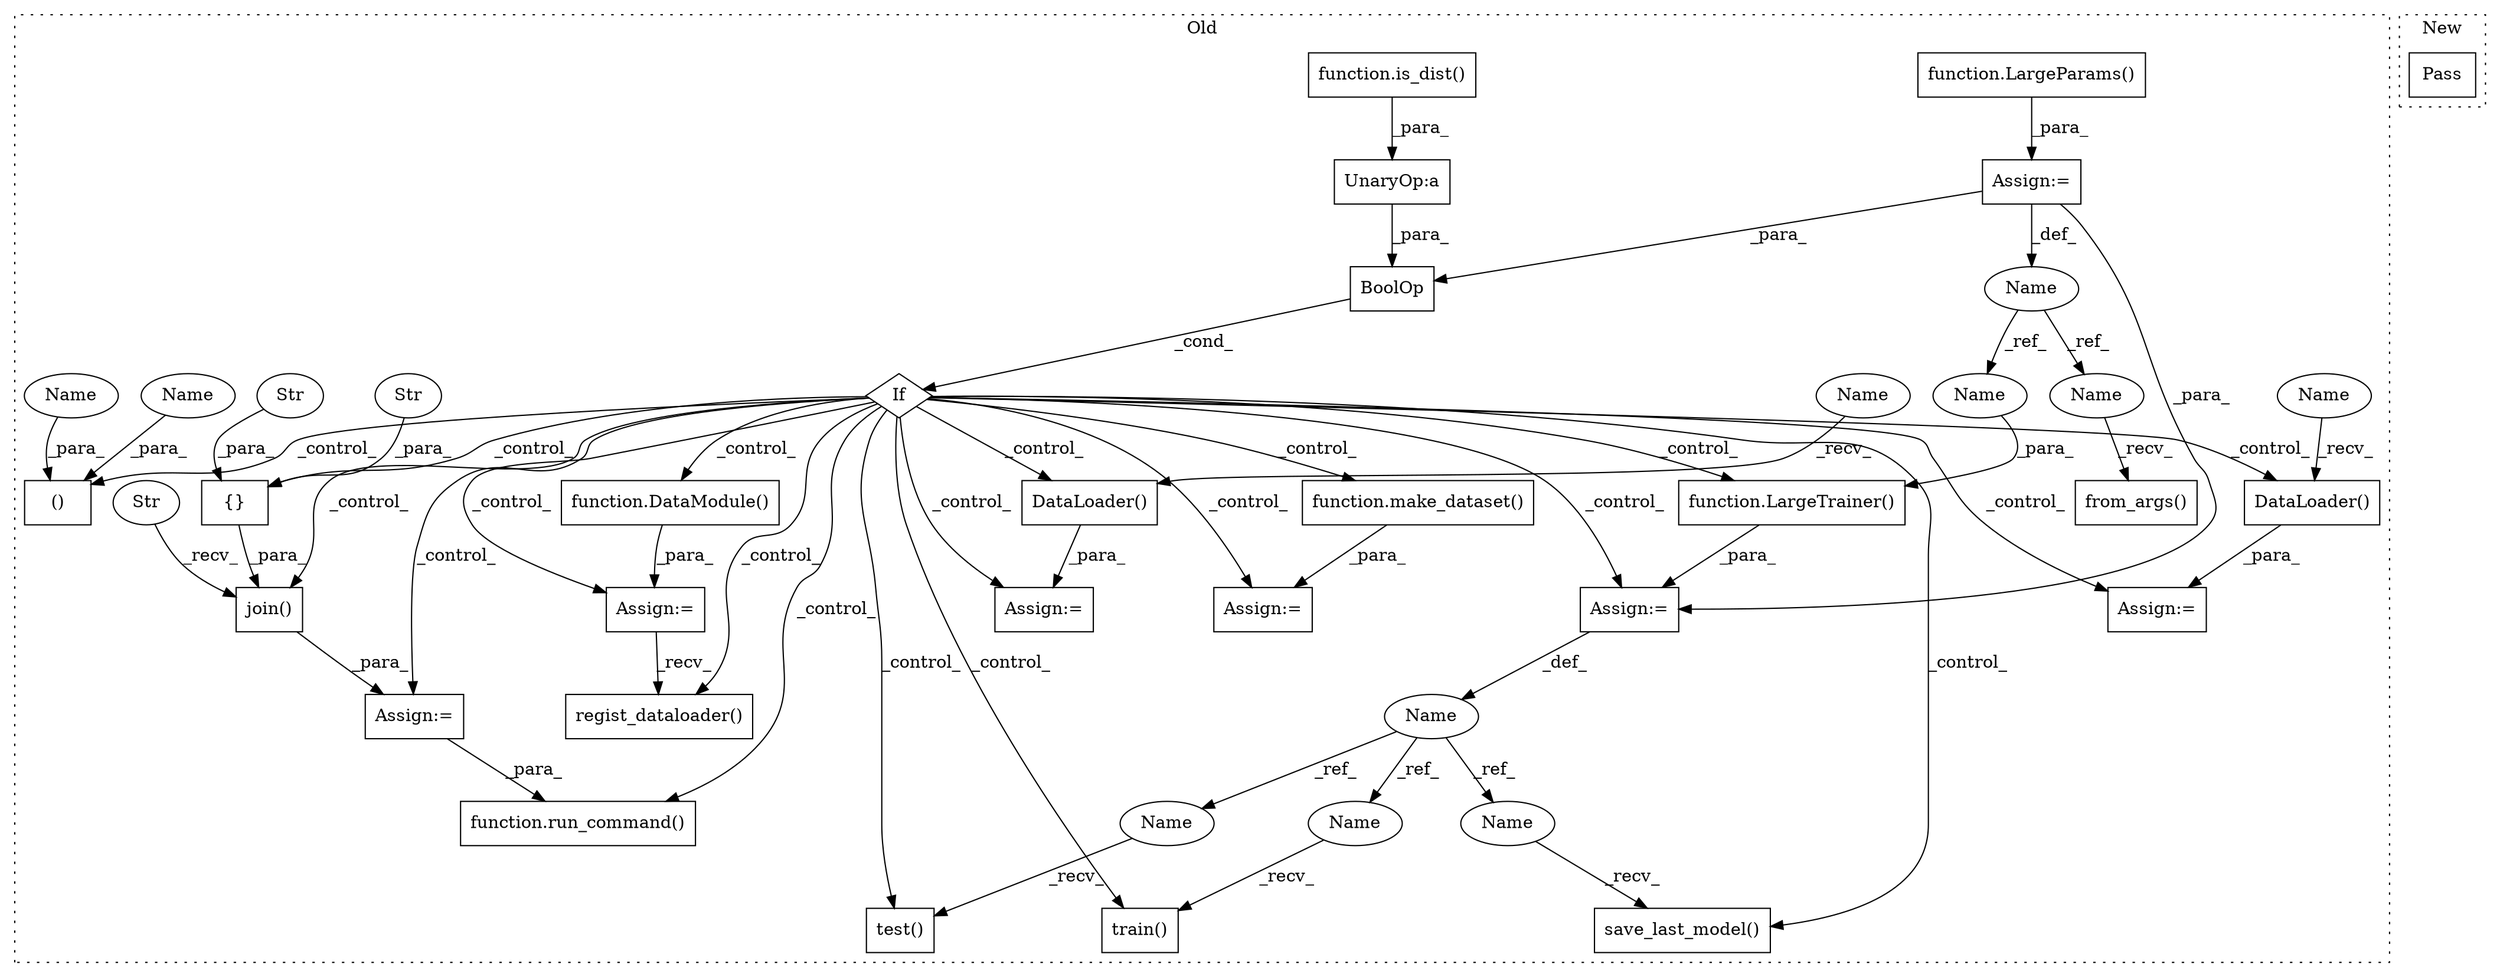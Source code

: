 digraph G {
subgraph cluster0 {
1 [label="join()" a="75" s="7383,7462" l="9,1" shape="box"];
3 [label="Assign:=" a="68" s="7380" l="3" shape="box"];
4 [label="function.LargeParams()" a="75" s="7266" l="13" shape="box"];
5 [label="If" a="96" s="7308" l="3" shape="diamond"];
6 [label="UnaryOp:a" a="61" s="7350" l="3" shape="box"];
7 [label="()" a="54" s="7613" l="9" shape="box"];
8 [label="function.run_command()" a="75" s="7472,7491" l="12,1" shape="box"];
9 [label="{}" a="59" s="7392,7451" l="14,0" shape="box"];
10 [label="Str" a="66" s="7406" l="12" shape="ellipse"];
11 [label="Str" a="66" s="7383" l="3" shape="ellipse"];
12 [label="Str" a="66" s="7420" l="8" shape="ellipse"];
13 [label="save_last_model()" a="75" s="8256" l="25" shape="box"];
14 [label="test()" a="75" s="8207" l="14" shape="box"];
15 [label="regist_dataloader()" a="75" s="7846" l="44" shape="box"];
16 [label="function.LargeTrainer()" a="75" s="8093,8112" l="13,8" shape="box"];
17 [label="Name" a="87" s="7257" l="6" shape="ellipse"];
18 [label="from_args()" a="75" s="7284" l="18" shape="box"];
19 [label="BoolOp" a="72" s="7311" l="52" shape="box"];
20 [label="Name" a="87" s="8083" l="7" shape="ellipse"];
21 [label="function.make_dataset()" a="75" s="7625" l="32" shape="box"];
22 [label="function.is_dist()" a="75" s="7354" l="9" shape="box"];
23 [label="train()" a="75" s="8130" l="15" shape="box"];
24 [label="DataLoader()" a="75" s="7671" l="58" shape="box"];
25 [label="DataLoader()" a="75" s="7748" l="63" shape="box"];
26 [label="Assign:=" a="68" s="7613" l="12" shape="box"];
27 [label="Assign:=" a="68" s="8090" l="3" shape="box"];
28 [label="Assign:=" a="68" s="7745" l="3" shape="box"];
29 [label="Assign:=" a="68" s="7263" l="3" shape="box"];
30 [label="Assign:=" a="68" s="7822" l="3" shape="box"];
31 [label="Assign:=" a="68" s="7668" l="3" shape="box"];
32 [label="function.DataModule()" a="75" s="7825" l="12" shape="box"];
33 [label="Name" a="87" s="8256" l="7" shape="ellipse"];
34 [label="Name" a="87" s="8130" l="7" shape="ellipse"];
35 [label="Name" a="87" s="8207" l="7" shape="ellipse"];
36 [label="Name" a="87" s="8106" l="6" shape="ellipse"];
37 [label="Name" a="87" s="7284" l="6" shape="ellipse"];
38 [label="Name" a="87" s="7671" l="2" shape="ellipse"];
39 [label="Name" a="87" s="7611" l="2" shape="ellipse"];
40 [label="Name" a="87" s="7748" l="7" shape="ellipse"];
41 [label="Name" a="87" s="7615" l="7" shape="ellipse"];
label = "Old";
style="dotted";
}
subgraph cluster1 {
2 [label="Pass" a="62" s="8475" l="4" shape="box"];
label = "New";
style="dotted";
}
1 -> 3 [label="_para_"];
3 -> 8 [label="_para_"];
4 -> 29 [label="_para_"];
5 -> 27 [label="_control_"];
5 -> 23 [label="_control_"];
5 -> 1 [label="_control_"];
5 -> 26 [label="_control_"];
5 -> 24 [label="_control_"];
5 -> 31 [label="_control_"];
5 -> 15 [label="_control_"];
5 -> 25 [label="_control_"];
5 -> 14 [label="_control_"];
5 -> 16 [label="_control_"];
5 -> 32 [label="_control_"];
5 -> 9 [label="_control_"];
5 -> 28 [label="_control_"];
5 -> 13 [label="_control_"];
5 -> 30 [label="_control_"];
5 -> 3 [label="_control_"];
5 -> 21 [label="_control_"];
5 -> 7 [label="_control_"];
5 -> 8 [label="_control_"];
6 -> 19 [label="_para_"];
9 -> 1 [label="_para_"];
10 -> 9 [label="_para_"];
11 -> 1 [label="_recv_"];
12 -> 9 [label="_para_"];
16 -> 27 [label="_para_"];
17 -> 37 [label="_ref_"];
17 -> 36 [label="_ref_"];
19 -> 5 [label="_cond_"];
20 -> 35 [label="_ref_"];
20 -> 34 [label="_ref_"];
20 -> 33 [label="_ref_"];
21 -> 26 [label="_para_"];
22 -> 6 [label="_para_"];
24 -> 31 [label="_para_"];
25 -> 28 [label="_para_"];
27 -> 20 [label="_def_"];
29 -> 19 [label="_para_"];
29 -> 17 [label="_def_"];
29 -> 27 [label="_para_"];
30 -> 15 [label="_recv_"];
32 -> 30 [label="_para_"];
33 -> 13 [label="_recv_"];
34 -> 23 [label="_recv_"];
35 -> 14 [label="_recv_"];
36 -> 16 [label="_para_"];
37 -> 18 [label="_recv_"];
38 -> 24 [label="_recv_"];
39 -> 7 [label="_para_"];
40 -> 25 [label="_recv_"];
41 -> 7 [label="_para_"];
}